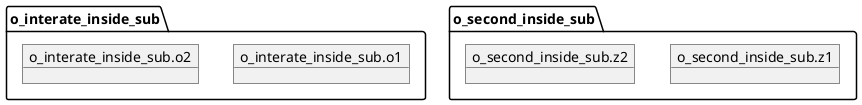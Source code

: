 @startuml


!startsub what
!$data=[
{"a": 1}
,
{"a": 2}
]
!procedure $subwrapper()

  !foreach $d in $data
  object o_interate_inside_sub.o##$d.a
  !endfor

  !foreach $d in $data
  object o_second_inside_sub.z##$d.a
  !endfor


!endprocedure
$subwrapper()
!endsub
@enduml